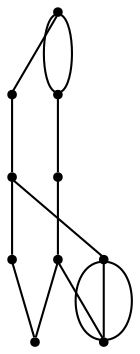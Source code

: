 graph {
  node [shape=point,comment="{\"directed\":false,\"doi\":\"10.1007/978-3-540-24595-7_34\",\"figure\":\"5 (1)\"}"]

  v0 [pos="1314.52890625,1191.4687347412114"]
  v1 [pos="1337.956140988372,1344.6593475341801"]
  v2 [pos="1245.9223882630813,1209.7885322570805"]
  v3 [pos="1245.9223882630815,1306.5635553995771"]
  v4 [pos="1206.9150981104654,1397.563571929932"]
  v5 [pos="1168.6299055232557,1416.5427080790205"]
  v6 [pos="1132.6929687499999,1422.9781341552737"]
  v7 [pos="1199.690879360465,1130.3395779927573"]
  v8 [pos="1164.295730377907,1108.3343696594243"]
  v9 [pos="1131.7907521802326,1098.5635312398279"]

  v6 -- v5 [id="-3",pos="1132.6929687499999,1422.9781341552737 1168.6299055232557,1416.5427080790205 1168.6299055232557,1416.5427080790205 1168.6299055232557,1416.5427080790205"]
  v5 -- v4 [id="-4",pos="1168.6299055232557,1416.5427080790205 1206.9150981104654,1397.563571929932 1206.9150981104654,1397.563571929932 1206.9150981104654,1397.563571929932"]
  v4 -- v1 [id="-5",pos="1206.9150981104654,1397.563571929932 1337.956140988372,1344.6593475341801 1337.956140988372,1344.6593475341801 1337.956140988372,1344.6593475341801"]
  v1 -- v0 [id="-7",pos="1337.956140988372,1344.6593475341801 1314.52890625,1191.4687347412114 1314.52890625,1191.4687347412114 1314.52890625,1191.4687347412114"]
  v9 -- v8 [id="-10",pos="1131.7907521802326,1098.5635312398279 1164.295730377907,1108.3343696594243 1164.295730377907,1108.3343696594243 1164.295730377907,1108.3343696594243"]
  v8 -- v7 [id="-11",pos="1164.295730377907,1108.3343696594243 1199.690879360465,1130.3395779927573 1199.690879360465,1130.3395779927573 1199.690879360465,1130.3395779927573"]
  v7 -- v0 [id="-12",pos="1199.690879360465,1130.3395779927573 1314.52890625,1191.4687347412114 1314.52890625,1191.4687347412114 1314.52890625,1191.4687347412114"]
  v9 -- v6 [id="-14",pos="1131.7907521802326,1098.5635312398279 1042.218859011628,1140.4521179199223 1042.218859011628,1140.4521179199223 1042.218859011628,1140.4521179199223 1019.1020712209303,1202.5645446777348 1019.1020712209303,1202.5645446777348 1019.1020712209303,1202.5645446777348 1019.1020712209303,1287.7853902180993 1019.1020712209303,1287.7853902180993 1019.1020712209303,1287.7853902180993 1045.1069313226744,1367.2312927246098 1045.1069313226744,1367.2312927246098 1045.1069313226744,1367.2312927246098 1132.6929687499999,1422.9781341552737 1132.6929687499999,1422.9781341552737 1132.6929687499999,1422.9781341552737"]
  v7 -- v2 [id="-20",pos="1199.690879360465,1130.3395779927573 1245.9223882630813,1209.7885322570805 1245.9223882630813,1209.7885322570805 1245.9223882630813,1209.7885322570805"]
  v4 -- v3 [id="-23",pos="1206.9150981104654,1397.563571929932 1245.9223882630815,1306.5635553995771 1245.9223882630815,1306.5635553995771 1245.9223882630815,1306.5635553995771"]
  v2 -- v3 [id="-29",pos="1245.9223882630813,1209.7885322570805 1245.9223882630815,1306.5635553995771 1245.9223882630815,1306.5635553995771 1245.9223882630815,1306.5635553995771"]
  v6 -- v9 [id="-32",pos="1132.6929687499999,1422.9781341552737 1131.7907521802326,1098.5635312398279 1131.7907521802326,1098.5635312398279 1131.7907521802326,1098.5635312398279"]
  v0 -- v1 [id="-19",pos="1314.52890625,1191.4687347412114 1327.1468386627907,1213.1021372477217 1327.1468386627907,1213.1021372477217 1327.1468386627907,1213.1021372477217 1335.3484375,1256.8270874023442 1335.3484375,1256.8270874023442 1335.3484375,1256.8270874023442 1340.2951126453488,1301.6312154134118 1340.2951126453488,1301.6312154134118 1340.2951126453488,1301.6312154134118 1337.956140988372,1344.6593475341801 1337.956140988372,1344.6593475341801 1337.956140988372,1344.6593475341801"]
  v0 -- v1 [id="-31",pos="1314.52890625,1191.4687347412114 1311.3772529069768,1212.447916666667 1311.3772529069768,1212.447916666667 1311.3772529069768,1212.447916666667 1312.8108284883722,1239.8020935058598 1312.8108284883722,1239.8020935058598 1312.8108284883722,1239.8020935058598 1319.7621184593022,1286.706212361654 1319.7621184593022,1286.706212361654 1319.7621184593022,1286.706212361654 1327.4677143895349,1317.314580281576 1327.4677143895349,1317.314580281576 1327.4677143895349,1317.314580281576 1337.956140988372,1344.6593475341801 1337.956140988372,1344.6593475341801 1337.956140988372,1344.6593475341801"]
}